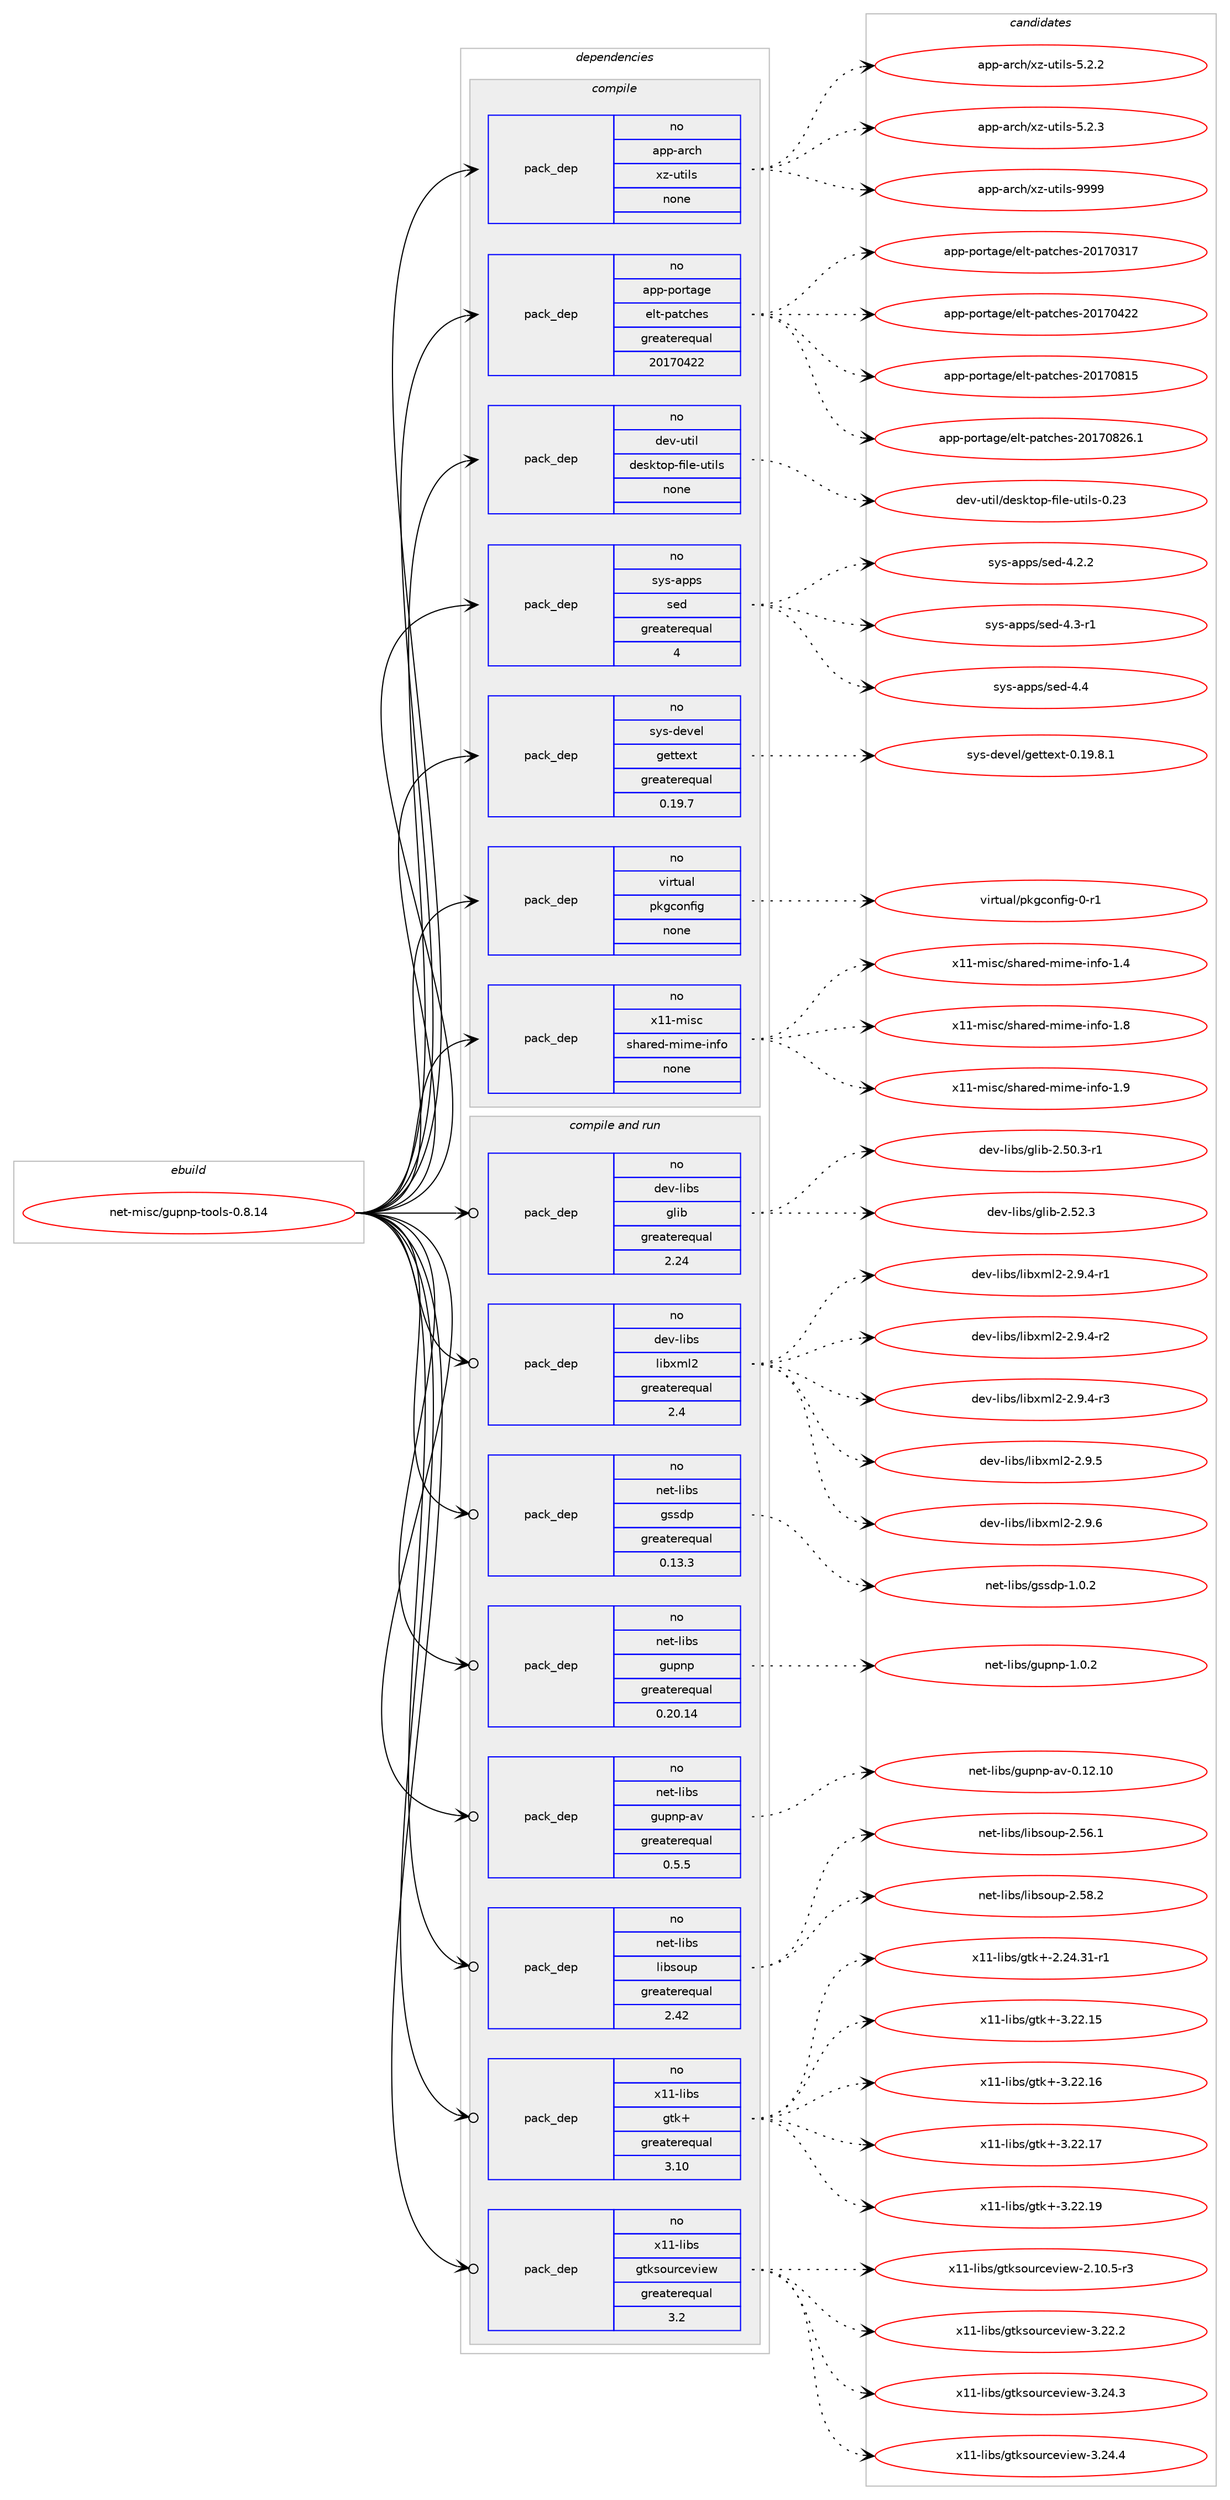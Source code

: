 digraph prolog {

# *************
# Graph options
# *************

newrank=true;
concentrate=true;
compound=true;
graph [rankdir=LR,fontname=Helvetica,fontsize=10,ranksep=1.5];#, ranksep=2.5, nodesep=0.2];
edge  [arrowhead=vee];
node  [fontname=Helvetica,fontsize=10];

# **********
# The ebuild
# **********

subgraph cluster_leftcol {
color=gray;
rank=same;
label=<<i>ebuild</i>>;
id [label="net-misc/gupnp-tools-0.8.14", color=red, width=4, href="../net-misc/gupnp-tools-0.8.14.svg"];
}

# ****************
# The dependencies
# ****************

subgraph cluster_midcol {
color=gray;
label=<<i>dependencies</i>>;
subgraph cluster_compile {
fillcolor="#eeeeee";
style=filled;
label=<<i>compile</i>>;
subgraph pack313255 {
dependency425979 [label=<<TABLE BORDER="0" CELLBORDER="1" CELLSPACING="0" CELLPADDING="4" WIDTH="220"><TR><TD ROWSPAN="6" CELLPADDING="30">pack_dep</TD></TR><TR><TD WIDTH="110">no</TD></TR><TR><TD>app-arch</TD></TR><TR><TD>xz-utils</TD></TR><TR><TD>none</TD></TR><TR><TD></TD></TR></TABLE>>, shape=none, color=blue];
}
id:e -> dependency425979:w [weight=20,style="solid",arrowhead="vee"];
subgraph pack313256 {
dependency425980 [label=<<TABLE BORDER="0" CELLBORDER="1" CELLSPACING="0" CELLPADDING="4" WIDTH="220"><TR><TD ROWSPAN="6" CELLPADDING="30">pack_dep</TD></TR><TR><TD WIDTH="110">no</TD></TR><TR><TD>app-portage</TD></TR><TR><TD>elt-patches</TD></TR><TR><TD>greaterequal</TD></TR><TR><TD>20170422</TD></TR></TABLE>>, shape=none, color=blue];
}
id:e -> dependency425980:w [weight=20,style="solid",arrowhead="vee"];
subgraph pack313257 {
dependency425981 [label=<<TABLE BORDER="0" CELLBORDER="1" CELLSPACING="0" CELLPADDING="4" WIDTH="220"><TR><TD ROWSPAN="6" CELLPADDING="30">pack_dep</TD></TR><TR><TD WIDTH="110">no</TD></TR><TR><TD>dev-util</TD></TR><TR><TD>desktop-file-utils</TD></TR><TR><TD>none</TD></TR><TR><TD></TD></TR></TABLE>>, shape=none, color=blue];
}
id:e -> dependency425981:w [weight=20,style="solid",arrowhead="vee"];
subgraph pack313258 {
dependency425982 [label=<<TABLE BORDER="0" CELLBORDER="1" CELLSPACING="0" CELLPADDING="4" WIDTH="220"><TR><TD ROWSPAN="6" CELLPADDING="30">pack_dep</TD></TR><TR><TD WIDTH="110">no</TD></TR><TR><TD>sys-apps</TD></TR><TR><TD>sed</TD></TR><TR><TD>greaterequal</TD></TR><TR><TD>4</TD></TR></TABLE>>, shape=none, color=blue];
}
id:e -> dependency425982:w [weight=20,style="solid",arrowhead="vee"];
subgraph pack313259 {
dependency425983 [label=<<TABLE BORDER="0" CELLBORDER="1" CELLSPACING="0" CELLPADDING="4" WIDTH="220"><TR><TD ROWSPAN="6" CELLPADDING="30">pack_dep</TD></TR><TR><TD WIDTH="110">no</TD></TR><TR><TD>sys-devel</TD></TR><TR><TD>gettext</TD></TR><TR><TD>greaterequal</TD></TR><TR><TD>0.19.7</TD></TR></TABLE>>, shape=none, color=blue];
}
id:e -> dependency425983:w [weight=20,style="solid",arrowhead="vee"];
subgraph pack313260 {
dependency425984 [label=<<TABLE BORDER="0" CELLBORDER="1" CELLSPACING="0" CELLPADDING="4" WIDTH="220"><TR><TD ROWSPAN="6" CELLPADDING="30">pack_dep</TD></TR><TR><TD WIDTH="110">no</TD></TR><TR><TD>virtual</TD></TR><TR><TD>pkgconfig</TD></TR><TR><TD>none</TD></TR><TR><TD></TD></TR></TABLE>>, shape=none, color=blue];
}
id:e -> dependency425984:w [weight=20,style="solid",arrowhead="vee"];
subgraph pack313261 {
dependency425985 [label=<<TABLE BORDER="0" CELLBORDER="1" CELLSPACING="0" CELLPADDING="4" WIDTH="220"><TR><TD ROWSPAN="6" CELLPADDING="30">pack_dep</TD></TR><TR><TD WIDTH="110">no</TD></TR><TR><TD>x11-misc</TD></TR><TR><TD>shared-mime-info</TD></TR><TR><TD>none</TD></TR><TR><TD></TD></TR></TABLE>>, shape=none, color=blue];
}
id:e -> dependency425985:w [weight=20,style="solid",arrowhead="vee"];
}
subgraph cluster_compileandrun {
fillcolor="#eeeeee";
style=filled;
label=<<i>compile and run</i>>;
subgraph pack313262 {
dependency425986 [label=<<TABLE BORDER="0" CELLBORDER="1" CELLSPACING="0" CELLPADDING="4" WIDTH="220"><TR><TD ROWSPAN="6" CELLPADDING="30">pack_dep</TD></TR><TR><TD WIDTH="110">no</TD></TR><TR><TD>dev-libs</TD></TR><TR><TD>glib</TD></TR><TR><TD>greaterequal</TD></TR><TR><TD>2.24</TD></TR></TABLE>>, shape=none, color=blue];
}
id:e -> dependency425986:w [weight=20,style="solid",arrowhead="odotvee"];
subgraph pack313263 {
dependency425987 [label=<<TABLE BORDER="0" CELLBORDER="1" CELLSPACING="0" CELLPADDING="4" WIDTH="220"><TR><TD ROWSPAN="6" CELLPADDING="30">pack_dep</TD></TR><TR><TD WIDTH="110">no</TD></TR><TR><TD>dev-libs</TD></TR><TR><TD>libxml2</TD></TR><TR><TD>greaterequal</TD></TR><TR><TD>2.4</TD></TR></TABLE>>, shape=none, color=blue];
}
id:e -> dependency425987:w [weight=20,style="solid",arrowhead="odotvee"];
subgraph pack313264 {
dependency425988 [label=<<TABLE BORDER="0" CELLBORDER="1" CELLSPACING="0" CELLPADDING="4" WIDTH="220"><TR><TD ROWSPAN="6" CELLPADDING="30">pack_dep</TD></TR><TR><TD WIDTH="110">no</TD></TR><TR><TD>net-libs</TD></TR><TR><TD>gssdp</TD></TR><TR><TD>greaterequal</TD></TR><TR><TD>0.13.3</TD></TR></TABLE>>, shape=none, color=blue];
}
id:e -> dependency425988:w [weight=20,style="solid",arrowhead="odotvee"];
subgraph pack313265 {
dependency425989 [label=<<TABLE BORDER="0" CELLBORDER="1" CELLSPACING="0" CELLPADDING="4" WIDTH="220"><TR><TD ROWSPAN="6" CELLPADDING="30">pack_dep</TD></TR><TR><TD WIDTH="110">no</TD></TR><TR><TD>net-libs</TD></TR><TR><TD>gupnp</TD></TR><TR><TD>greaterequal</TD></TR><TR><TD>0.20.14</TD></TR></TABLE>>, shape=none, color=blue];
}
id:e -> dependency425989:w [weight=20,style="solid",arrowhead="odotvee"];
subgraph pack313266 {
dependency425990 [label=<<TABLE BORDER="0" CELLBORDER="1" CELLSPACING="0" CELLPADDING="4" WIDTH="220"><TR><TD ROWSPAN="6" CELLPADDING="30">pack_dep</TD></TR><TR><TD WIDTH="110">no</TD></TR><TR><TD>net-libs</TD></TR><TR><TD>gupnp-av</TD></TR><TR><TD>greaterequal</TD></TR><TR><TD>0.5.5</TD></TR></TABLE>>, shape=none, color=blue];
}
id:e -> dependency425990:w [weight=20,style="solid",arrowhead="odotvee"];
subgraph pack313267 {
dependency425991 [label=<<TABLE BORDER="0" CELLBORDER="1" CELLSPACING="0" CELLPADDING="4" WIDTH="220"><TR><TD ROWSPAN="6" CELLPADDING="30">pack_dep</TD></TR><TR><TD WIDTH="110">no</TD></TR><TR><TD>net-libs</TD></TR><TR><TD>libsoup</TD></TR><TR><TD>greaterequal</TD></TR><TR><TD>2.42</TD></TR></TABLE>>, shape=none, color=blue];
}
id:e -> dependency425991:w [weight=20,style="solid",arrowhead="odotvee"];
subgraph pack313268 {
dependency425992 [label=<<TABLE BORDER="0" CELLBORDER="1" CELLSPACING="0" CELLPADDING="4" WIDTH="220"><TR><TD ROWSPAN="6" CELLPADDING="30">pack_dep</TD></TR><TR><TD WIDTH="110">no</TD></TR><TR><TD>x11-libs</TD></TR><TR><TD>gtk+</TD></TR><TR><TD>greaterequal</TD></TR><TR><TD>3.10</TD></TR></TABLE>>, shape=none, color=blue];
}
id:e -> dependency425992:w [weight=20,style="solid",arrowhead="odotvee"];
subgraph pack313269 {
dependency425993 [label=<<TABLE BORDER="0" CELLBORDER="1" CELLSPACING="0" CELLPADDING="4" WIDTH="220"><TR><TD ROWSPAN="6" CELLPADDING="30">pack_dep</TD></TR><TR><TD WIDTH="110">no</TD></TR><TR><TD>x11-libs</TD></TR><TR><TD>gtksourceview</TD></TR><TR><TD>greaterequal</TD></TR><TR><TD>3.2</TD></TR></TABLE>>, shape=none, color=blue];
}
id:e -> dependency425993:w [weight=20,style="solid",arrowhead="odotvee"];
}
subgraph cluster_run {
fillcolor="#eeeeee";
style=filled;
label=<<i>run</i>>;
}
}

# **************
# The candidates
# **************

subgraph cluster_choices {
rank=same;
color=gray;
label=<<i>candidates</i>>;

subgraph choice313255 {
color=black;
nodesep=1;
choice971121124597114991044712012245117116105108115455346504650 [label="app-arch/xz-utils-5.2.2", color=red, width=4,href="../app-arch/xz-utils-5.2.2.svg"];
choice971121124597114991044712012245117116105108115455346504651 [label="app-arch/xz-utils-5.2.3", color=red, width=4,href="../app-arch/xz-utils-5.2.3.svg"];
choice9711211245971149910447120122451171161051081154557575757 [label="app-arch/xz-utils-9999", color=red, width=4,href="../app-arch/xz-utils-9999.svg"];
dependency425979:e -> choice971121124597114991044712012245117116105108115455346504650:w [style=dotted,weight="100"];
dependency425979:e -> choice971121124597114991044712012245117116105108115455346504651:w [style=dotted,weight="100"];
dependency425979:e -> choice9711211245971149910447120122451171161051081154557575757:w [style=dotted,weight="100"];
}
subgraph choice313256 {
color=black;
nodesep=1;
choice97112112451121111141169710310147101108116451129711699104101115455048495548514955 [label="app-portage/elt-patches-20170317", color=red, width=4,href="../app-portage/elt-patches-20170317.svg"];
choice97112112451121111141169710310147101108116451129711699104101115455048495548525050 [label="app-portage/elt-patches-20170422", color=red, width=4,href="../app-portage/elt-patches-20170422.svg"];
choice97112112451121111141169710310147101108116451129711699104101115455048495548564953 [label="app-portage/elt-patches-20170815", color=red, width=4,href="../app-portage/elt-patches-20170815.svg"];
choice971121124511211111411697103101471011081164511297116991041011154550484955485650544649 [label="app-portage/elt-patches-20170826.1", color=red, width=4,href="../app-portage/elt-patches-20170826.1.svg"];
dependency425980:e -> choice97112112451121111141169710310147101108116451129711699104101115455048495548514955:w [style=dotted,weight="100"];
dependency425980:e -> choice97112112451121111141169710310147101108116451129711699104101115455048495548525050:w [style=dotted,weight="100"];
dependency425980:e -> choice97112112451121111141169710310147101108116451129711699104101115455048495548564953:w [style=dotted,weight="100"];
dependency425980:e -> choice971121124511211111411697103101471011081164511297116991041011154550484955485650544649:w [style=dotted,weight="100"];
}
subgraph choice313257 {
color=black;
nodesep=1;
choice100101118451171161051084710010111510711611111245102105108101451171161051081154548465051 [label="dev-util/desktop-file-utils-0.23", color=red, width=4,href="../dev-util/desktop-file-utils-0.23.svg"];
dependency425981:e -> choice100101118451171161051084710010111510711611111245102105108101451171161051081154548465051:w [style=dotted,weight="100"];
}
subgraph choice313258 {
color=black;
nodesep=1;
choice115121115459711211211547115101100455246504650 [label="sys-apps/sed-4.2.2", color=red, width=4,href="../sys-apps/sed-4.2.2.svg"];
choice115121115459711211211547115101100455246514511449 [label="sys-apps/sed-4.3-r1", color=red, width=4,href="../sys-apps/sed-4.3-r1.svg"];
choice11512111545971121121154711510110045524652 [label="sys-apps/sed-4.4", color=red, width=4,href="../sys-apps/sed-4.4.svg"];
dependency425982:e -> choice115121115459711211211547115101100455246504650:w [style=dotted,weight="100"];
dependency425982:e -> choice115121115459711211211547115101100455246514511449:w [style=dotted,weight="100"];
dependency425982:e -> choice11512111545971121121154711510110045524652:w [style=dotted,weight="100"];
}
subgraph choice313259 {
color=black;
nodesep=1;
choice1151211154510010111810110847103101116116101120116454846495746564649 [label="sys-devel/gettext-0.19.8.1", color=red, width=4,href="../sys-devel/gettext-0.19.8.1.svg"];
dependency425983:e -> choice1151211154510010111810110847103101116116101120116454846495746564649:w [style=dotted,weight="100"];
}
subgraph choice313260 {
color=black;
nodesep=1;
choice11810511411611797108471121071039911111010210510345484511449 [label="virtual/pkgconfig-0-r1", color=red, width=4,href="../virtual/pkgconfig-0-r1.svg"];
dependency425984:e -> choice11810511411611797108471121071039911111010210510345484511449:w [style=dotted,weight="100"];
}
subgraph choice313261 {
color=black;
nodesep=1;
choice120494945109105115994711510497114101100451091051091014510511010211145494652 [label="x11-misc/shared-mime-info-1.4", color=red, width=4,href="../x11-misc/shared-mime-info-1.4.svg"];
choice120494945109105115994711510497114101100451091051091014510511010211145494656 [label="x11-misc/shared-mime-info-1.8", color=red, width=4,href="../x11-misc/shared-mime-info-1.8.svg"];
choice120494945109105115994711510497114101100451091051091014510511010211145494657 [label="x11-misc/shared-mime-info-1.9", color=red, width=4,href="../x11-misc/shared-mime-info-1.9.svg"];
dependency425985:e -> choice120494945109105115994711510497114101100451091051091014510511010211145494652:w [style=dotted,weight="100"];
dependency425985:e -> choice120494945109105115994711510497114101100451091051091014510511010211145494656:w [style=dotted,weight="100"];
dependency425985:e -> choice120494945109105115994711510497114101100451091051091014510511010211145494657:w [style=dotted,weight="100"];
}
subgraph choice313262 {
color=black;
nodesep=1;
choice10010111845108105981154710310810598455046534846514511449 [label="dev-libs/glib-2.50.3-r1", color=red, width=4,href="../dev-libs/glib-2.50.3-r1.svg"];
choice1001011184510810598115471031081059845504653504651 [label="dev-libs/glib-2.52.3", color=red, width=4,href="../dev-libs/glib-2.52.3.svg"];
dependency425986:e -> choice10010111845108105981154710310810598455046534846514511449:w [style=dotted,weight="100"];
dependency425986:e -> choice1001011184510810598115471031081059845504653504651:w [style=dotted,weight="100"];
}
subgraph choice313263 {
color=black;
nodesep=1;
choice10010111845108105981154710810598120109108504550465746524511449 [label="dev-libs/libxml2-2.9.4-r1", color=red, width=4,href="../dev-libs/libxml2-2.9.4-r1.svg"];
choice10010111845108105981154710810598120109108504550465746524511450 [label="dev-libs/libxml2-2.9.4-r2", color=red, width=4,href="../dev-libs/libxml2-2.9.4-r2.svg"];
choice10010111845108105981154710810598120109108504550465746524511451 [label="dev-libs/libxml2-2.9.4-r3", color=red, width=4,href="../dev-libs/libxml2-2.9.4-r3.svg"];
choice1001011184510810598115471081059812010910850455046574653 [label="dev-libs/libxml2-2.9.5", color=red, width=4,href="../dev-libs/libxml2-2.9.5.svg"];
choice1001011184510810598115471081059812010910850455046574654 [label="dev-libs/libxml2-2.9.6", color=red, width=4,href="../dev-libs/libxml2-2.9.6.svg"];
dependency425987:e -> choice10010111845108105981154710810598120109108504550465746524511449:w [style=dotted,weight="100"];
dependency425987:e -> choice10010111845108105981154710810598120109108504550465746524511450:w [style=dotted,weight="100"];
dependency425987:e -> choice10010111845108105981154710810598120109108504550465746524511451:w [style=dotted,weight="100"];
dependency425987:e -> choice1001011184510810598115471081059812010910850455046574653:w [style=dotted,weight="100"];
dependency425987:e -> choice1001011184510810598115471081059812010910850455046574654:w [style=dotted,weight="100"];
}
subgraph choice313264 {
color=black;
nodesep=1;
choice110101116451081059811547103115115100112454946484650 [label="net-libs/gssdp-1.0.2", color=red, width=4,href="../net-libs/gssdp-1.0.2.svg"];
dependency425988:e -> choice110101116451081059811547103115115100112454946484650:w [style=dotted,weight="100"];
}
subgraph choice313265 {
color=black;
nodesep=1;
choice110101116451081059811547103117112110112454946484650 [label="net-libs/gupnp-1.0.2", color=red, width=4,href="../net-libs/gupnp-1.0.2.svg"];
dependency425989:e -> choice110101116451081059811547103117112110112454946484650:w [style=dotted,weight="100"];
}
subgraph choice313266 {
color=black;
nodesep=1;
choice11010111645108105981154710311711211011245971184548464950464948 [label="net-libs/gupnp-av-0.12.10", color=red, width=4,href="../net-libs/gupnp-av-0.12.10.svg"];
dependency425990:e -> choice11010111645108105981154710311711211011245971184548464950464948:w [style=dotted,weight="100"];
}
subgraph choice313267 {
color=black;
nodesep=1;
choice1101011164510810598115471081059811511111711245504653544649 [label="net-libs/libsoup-2.56.1", color=red, width=4,href="../net-libs/libsoup-2.56.1.svg"];
choice1101011164510810598115471081059811511111711245504653564650 [label="net-libs/libsoup-2.58.2", color=red, width=4,href="../net-libs/libsoup-2.58.2.svg"];
dependency425991:e -> choice1101011164510810598115471081059811511111711245504653544649:w [style=dotted,weight="100"];
dependency425991:e -> choice1101011164510810598115471081059811511111711245504653564650:w [style=dotted,weight="100"];
}
subgraph choice313268 {
color=black;
nodesep=1;
choice12049494510810598115471031161074345504650524651494511449 [label="x11-libs/gtk+-2.24.31-r1", color=red, width=4,href="../x11-libs/gtk+-2.24.31-r1.svg"];
choice1204949451081059811547103116107434551465050464953 [label="x11-libs/gtk+-3.22.15", color=red, width=4,href="../x11-libs/gtk+-3.22.15.svg"];
choice1204949451081059811547103116107434551465050464954 [label="x11-libs/gtk+-3.22.16", color=red, width=4,href="../x11-libs/gtk+-3.22.16.svg"];
choice1204949451081059811547103116107434551465050464955 [label="x11-libs/gtk+-3.22.17", color=red, width=4,href="../x11-libs/gtk+-3.22.17.svg"];
choice1204949451081059811547103116107434551465050464957 [label="x11-libs/gtk+-3.22.19", color=red, width=4,href="../x11-libs/gtk+-3.22.19.svg"];
dependency425992:e -> choice12049494510810598115471031161074345504650524651494511449:w [style=dotted,weight="100"];
dependency425992:e -> choice1204949451081059811547103116107434551465050464953:w [style=dotted,weight="100"];
dependency425992:e -> choice1204949451081059811547103116107434551465050464954:w [style=dotted,weight="100"];
dependency425992:e -> choice1204949451081059811547103116107434551465050464955:w [style=dotted,weight="100"];
dependency425992:e -> choice1204949451081059811547103116107434551465050464957:w [style=dotted,weight="100"];
}
subgraph choice313269 {
color=black;
nodesep=1;
choice120494945108105981154710311610711511111711499101118105101119455046494846534511451 [label="x11-libs/gtksourceview-2.10.5-r3", color=red, width=4,href="../x11-libs/gtksourceview-2.10.5-r3.svg"];
choice12049494510810598115471031161071151111171149910111810510111945514650504650 [label="x11-libs/gtksourceview-3.22.2", color=red, width=4,href="../x11-libs/gtksourceview-3.22.2.svg"];
choice12049494510810598115471031161071151111171149910111810510111945514650524651 [label="x11-libs/gtksourceview-3.24.3", color=red, width=4,href="../x11-libs/gtksourceview-3.24.3.svg"];
choice12049494510810598115471031161071151111171149910111810510111945514650524652 [label="x11-libs/gtksourceview-3.24.4", color=red, width=4,href="../x11-libs/gtksourceview-3.24.4.svg"];
dependency425993:e -> choice120494945108105981154710311610711511111711499101118105101119455046494846534511451:w [style=dotted,weight="100"];
dependency425993:e -> choice12049494510810598115471031161071151111171149910111810510111945514650504650:w [style=dotted,weight="100"];
dependency425993:e -> choice12049494510810598115471031161071151111171149910111810510111945514650524651:w [style=dotted,weight="100"];
dependency425993:e -> choice12049494510810598115471031161071151111171149910111810510111945514650524652:w [style=dotted,weight="100"];
}
}

}
